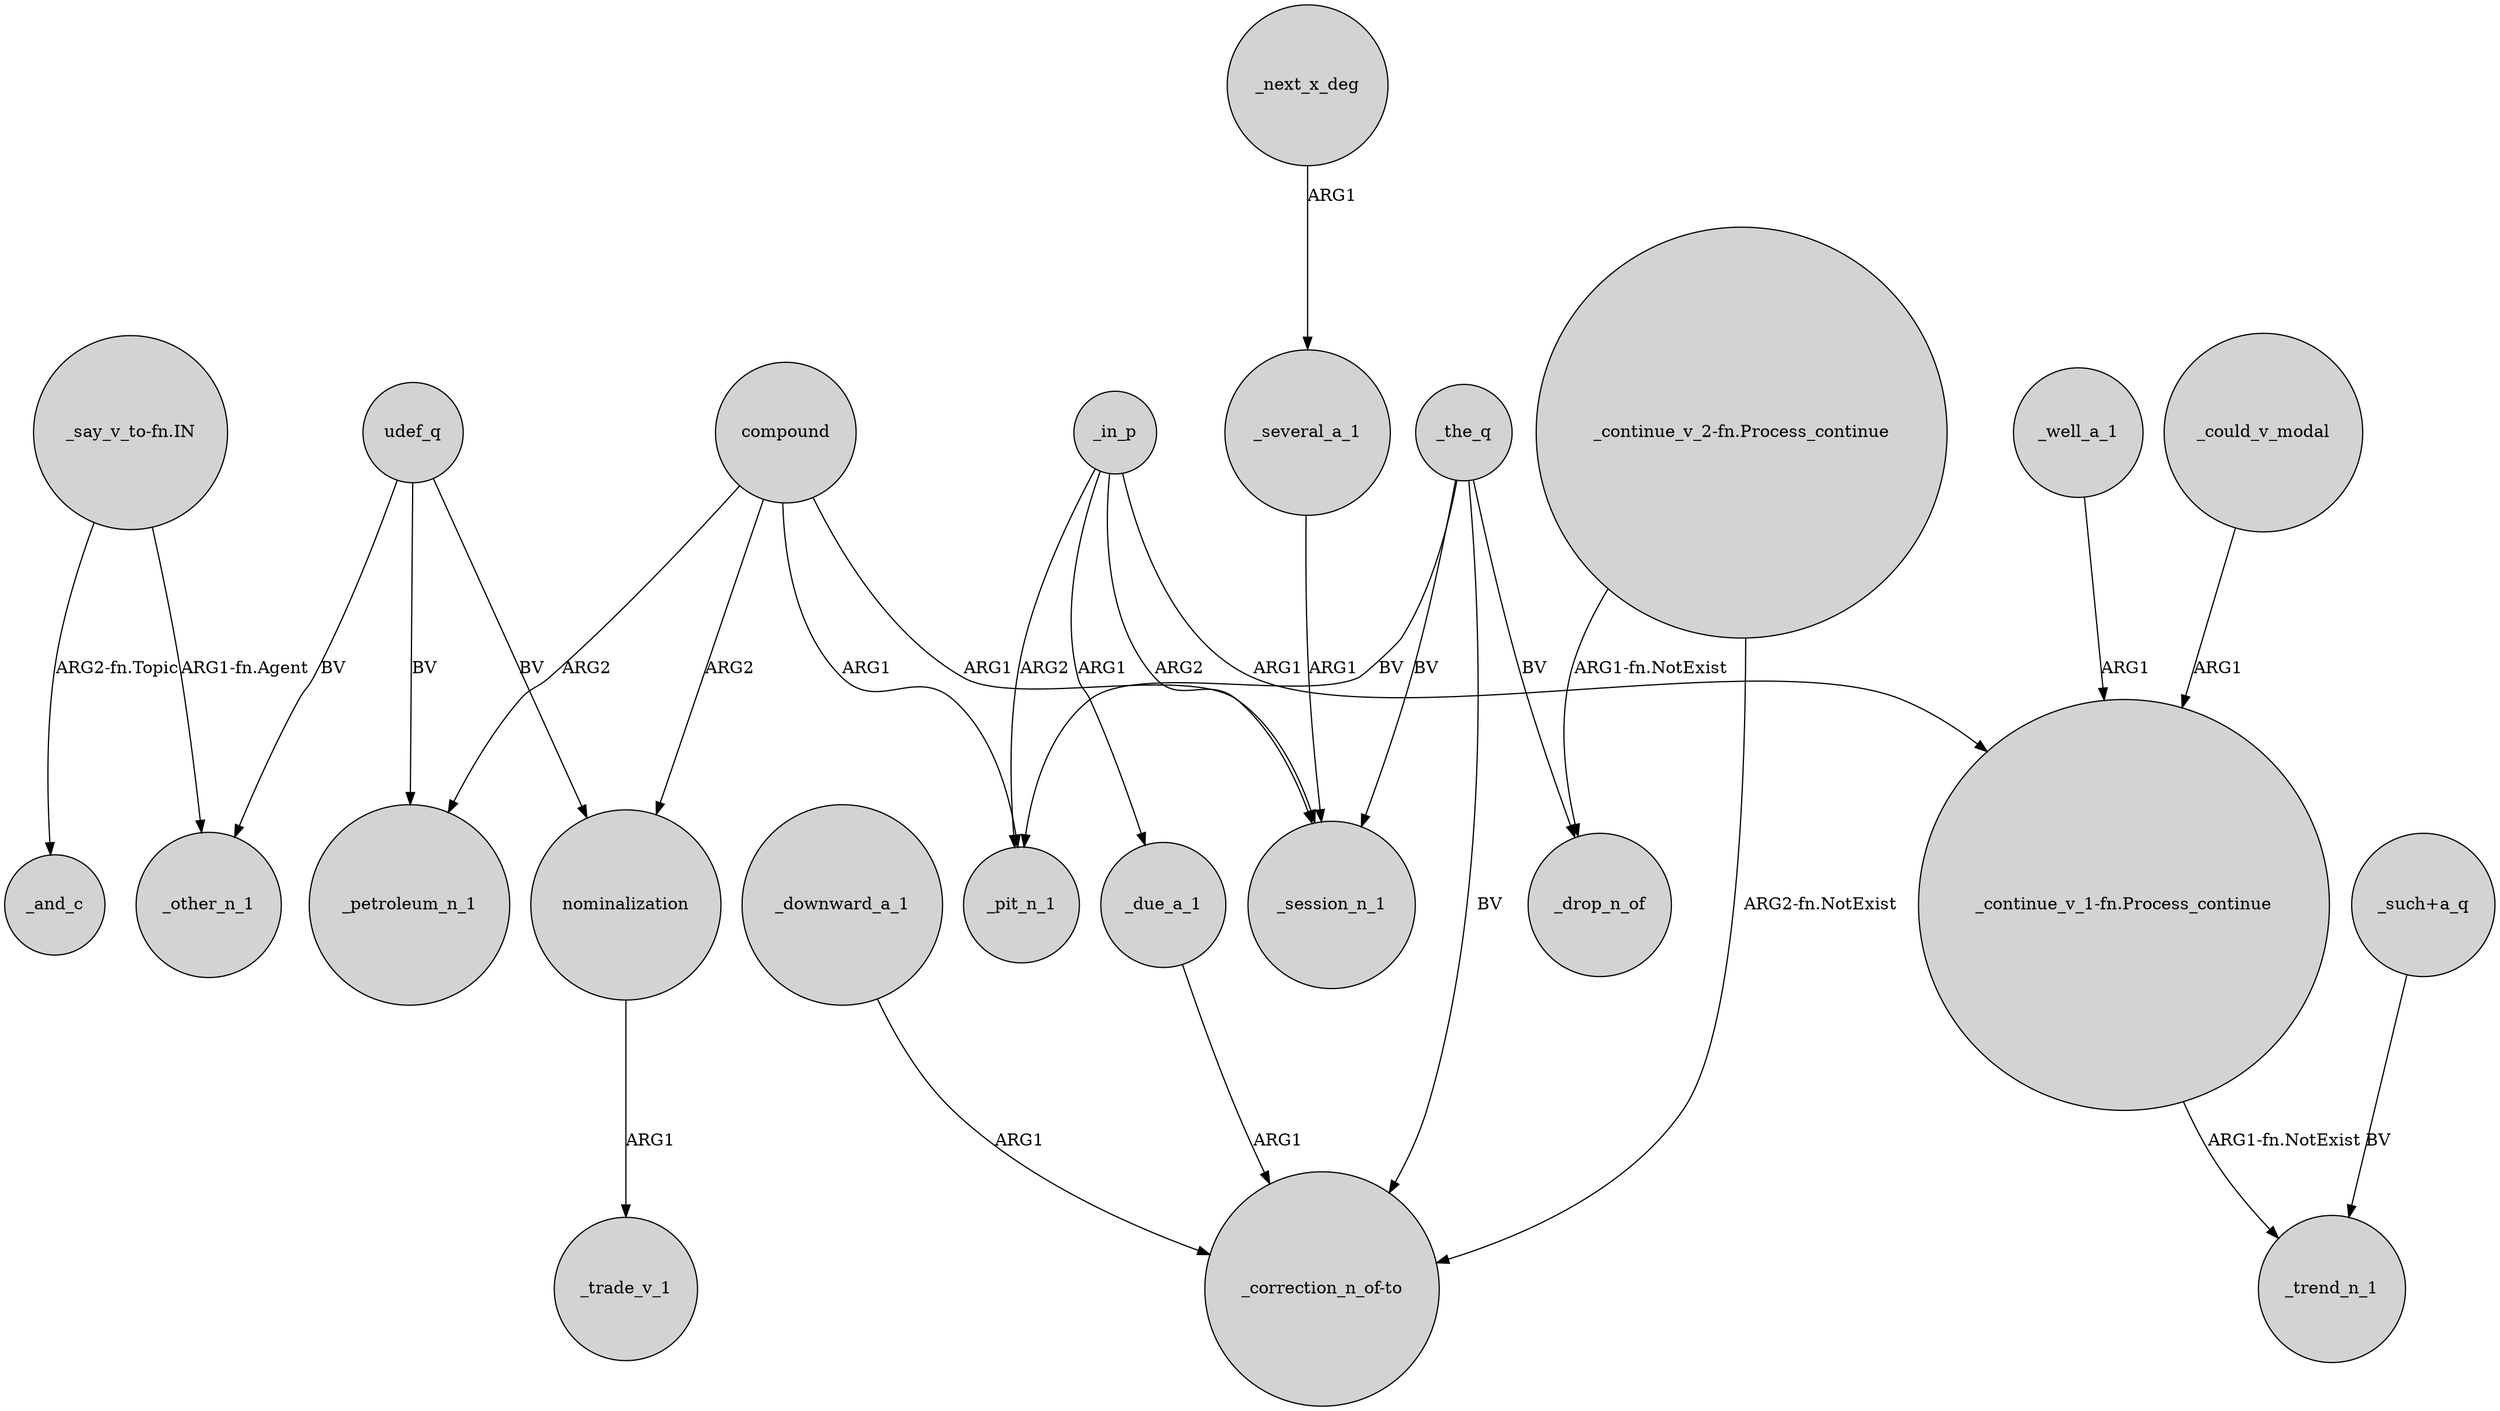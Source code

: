 digraph {
	node [shape=circle style=filled]
	"_say_v_to-fn.IN" -> _other_n_1 [label="ARG1-fn.Agent"]
	compound -> _petroleum_n_1 [label=ARG2]
	"_continue_v_2-fn.Process_continue" -> _drop_n_of [label="ARG1-fn.NotExist"]
	_next_x_deg -> _several_a_1 [label=ARG1]
	_in_p -> "_continue_v_1-fn.Process_continue" [label=ARG1]
	udef_q -> _petroleum_n_1 [label=BV]
	_the_q -> _session_n_1 [label=BV]
	"_continue_v_2-fn.Process_continue" -> "_correction_n_of-to" [label="ARG2-fn.NotExist"]
	"_such+a_q" -> _trend_n_1 [label=BV]
	_well_a_1 -> "_continue_v_1-fn.Process_continue" [label=ARG1]
	_the_q -> "_correction_n_of-to" [label=BV]
	compound -> nominalization [label=ARG2]
	nominalization -> _trade_v_1 [label=ARG1]
	_downward_a_1 -> "_correction_n_of-to" [label=ARG1]
	udef_q -> _other_n_1 [label=BV]
	compound -> _pit_n_1 [label=ARG1]
	_in_p -> _due_a_1 [label=ARG1]
	compound -> _session_n_1 [label=ARG1]
	_the_q -> _pit_n_1 [label=BV]
	"_say_v_to-fn.IN" -> _and_c [label="ARG2-fn.Topic"]
	_in_p -> _session_n_1 [label=ARG2]
	_could_v_modal -> "_continue_v_1-fn.Process_continue" [label=ARG1]
	_the_q -> _drop_n_of [label=BV]
	udef_q -> nominalization [label=BV]
	_several_a_1 -> _session_n_1 [label=ARG1]
	_in_p -> _pit_n_1 [label=ARG2]
	_due_a_1 -> "_correction_n_of-to" [label=ARG1]
	"_continue_v_1-fn.Process_continue" -> _trend_n_1 [label="ARG1-fn.NotExist"]
}
